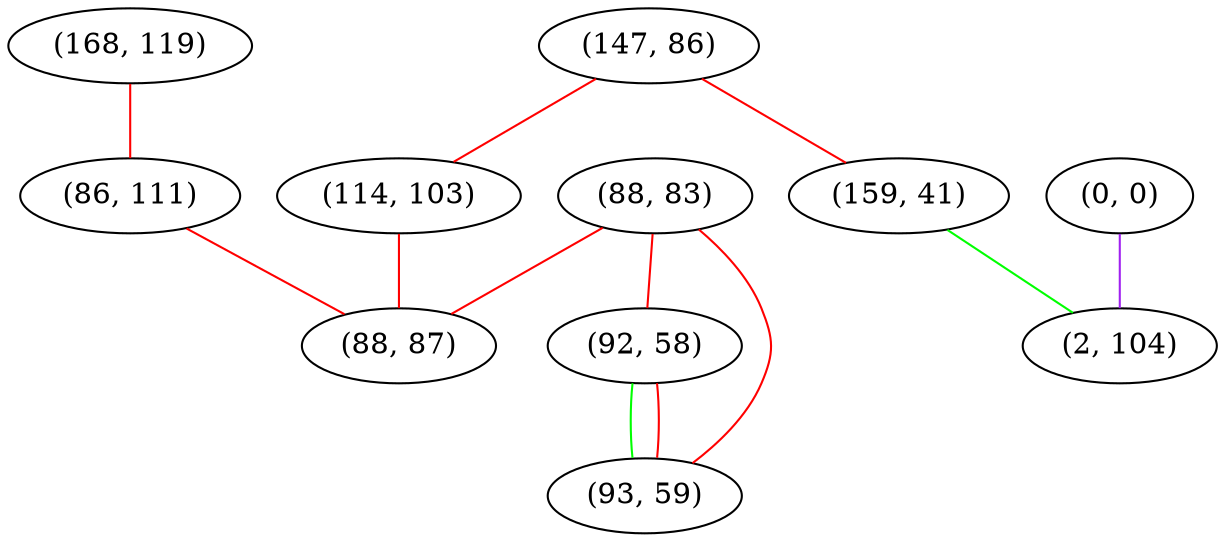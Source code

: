 graph "" {
"(88, 83)";
"(0, 0)";
"(147, 86)";
"(168, 119)";
"(159, 41)";
"(2, 104)";
"(86, 111)";
"(114, 103)";
"(88, 87)";
"(92, 58)";
"(93, 59)";
"(88, 83)" -- "(92, 58)"  [color=red, key=0, weight=1];
"(88, 83)" -- "(88, 87)"  [color=red, key=0, weight=1];
"(88, 83)" -- "(93, 59)"  [color=red, key=0, weight=1];
"(0, 0)" -- "(2, 104)"  [color=purple, key=0, weight=4];
"(147, 86)" -- "(114, 103)"  [color=red, key=0, weight=1];
"(147, 86)" -- "(159, 41)"  [color=red, key=0, weight=1];
"(168, 119)" -- "(86, 111)"  [color=red, key=0, weight=1];
"(159, 41)" -- "(2, 104)"  [color=green, key=0, weight=2];
"(86, 111)" -- "(88, 87)"  [color=red, key=0, weight=1];
"(114, 103)" -- "(88, 87)"  [color=red, key=0, weight=1];
"(92, 58)" -- "(93, 59)"  [color=green, key=0, weight=2];
"(92, 58)" -- "(93, 59)"  [color=red, key=1, weight=1];
}
